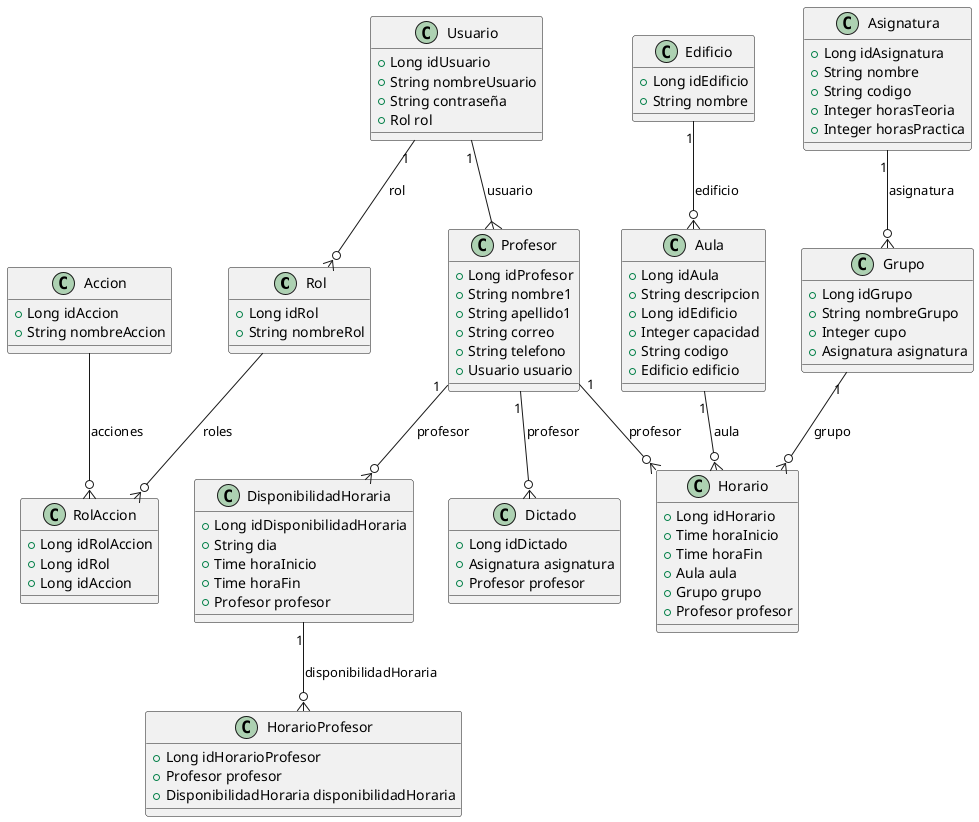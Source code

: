 @startuml

class Rol {
    +Long idRol
    +String nombreRol
}

class Accion {
    +Long idAccion
    +String nombreAccion
}

class Usuario {
    +Long idUsuario
    +String nombreUsuario
    +String contraseña
    +Rol rol
}

class RolAccion {
    +Long idRolAccion
    +Long idRol
    +Long idAccion
}

class Profesor {
    +Long idProfesor
    +String nombre1
    +String apellido1
    +String correo
    +String telefono
    +Usuario usuario
}

class Asignatura {
    +Long idAsignatura
    +String nombre
    +String codigo
    +Integer horasTeoria
    +Integer horasPractica
}

class Edificio {
    +Long idEdificio
    +String nombre
}

class Aula {
    +Long idAula
    +String descripcion
    +Long idEdificio
    +Integer capacidad
    +String codigo
    +Edificio edificio
}

class Grupo {
    +Long idGrupo
    +String nombreGrupo
    +Integer cupo
    +Asignatura asignatura
}

class DisponibilidadHoraria {
    +Long idDisponibilidadHoraria
    +String dia
    +Time horaInicio
    +Time horaFin
    +Profesor profesor
}

class HorarioProfesor {
    +Long idHorarioProfesor
    +Profesor profesor
    +DisponibilidadHoraria disponibilidadHoraria
}

class Dictado {
    +Long idDictado
    +Asignatura asignatura
    +Profesor profesor
}

class Horario {
    +Long idHorario
    +Time horaInicio
    +Time horaFin
    +Aula aula
    +Grupo grupo
    +Profesor profesor
}

Rol --o{ RolAccion : roles
Accion --o{ RolAccion : acciones
Usuario "1" --{ Profesor : usuario
Profesor "1" --o{ DisponibilidadHoraria : profesor
Profesor "1" --o{ Dictado : profesor
Profesor "1" --o{ Horario : profesor
DisponibilidadHoraria "1" --o{ HorarioProfesor : disponibilidadHoraria
Asignatura "1" --o{ Grupo : asignatura
Grupo "1" --o{ Horario : grupo
Edificio "1" --o{ Aula : edificio
Aula "1" --o{ Horario : aula
Usuario "1" --o{ Rol : rol

@enduml
